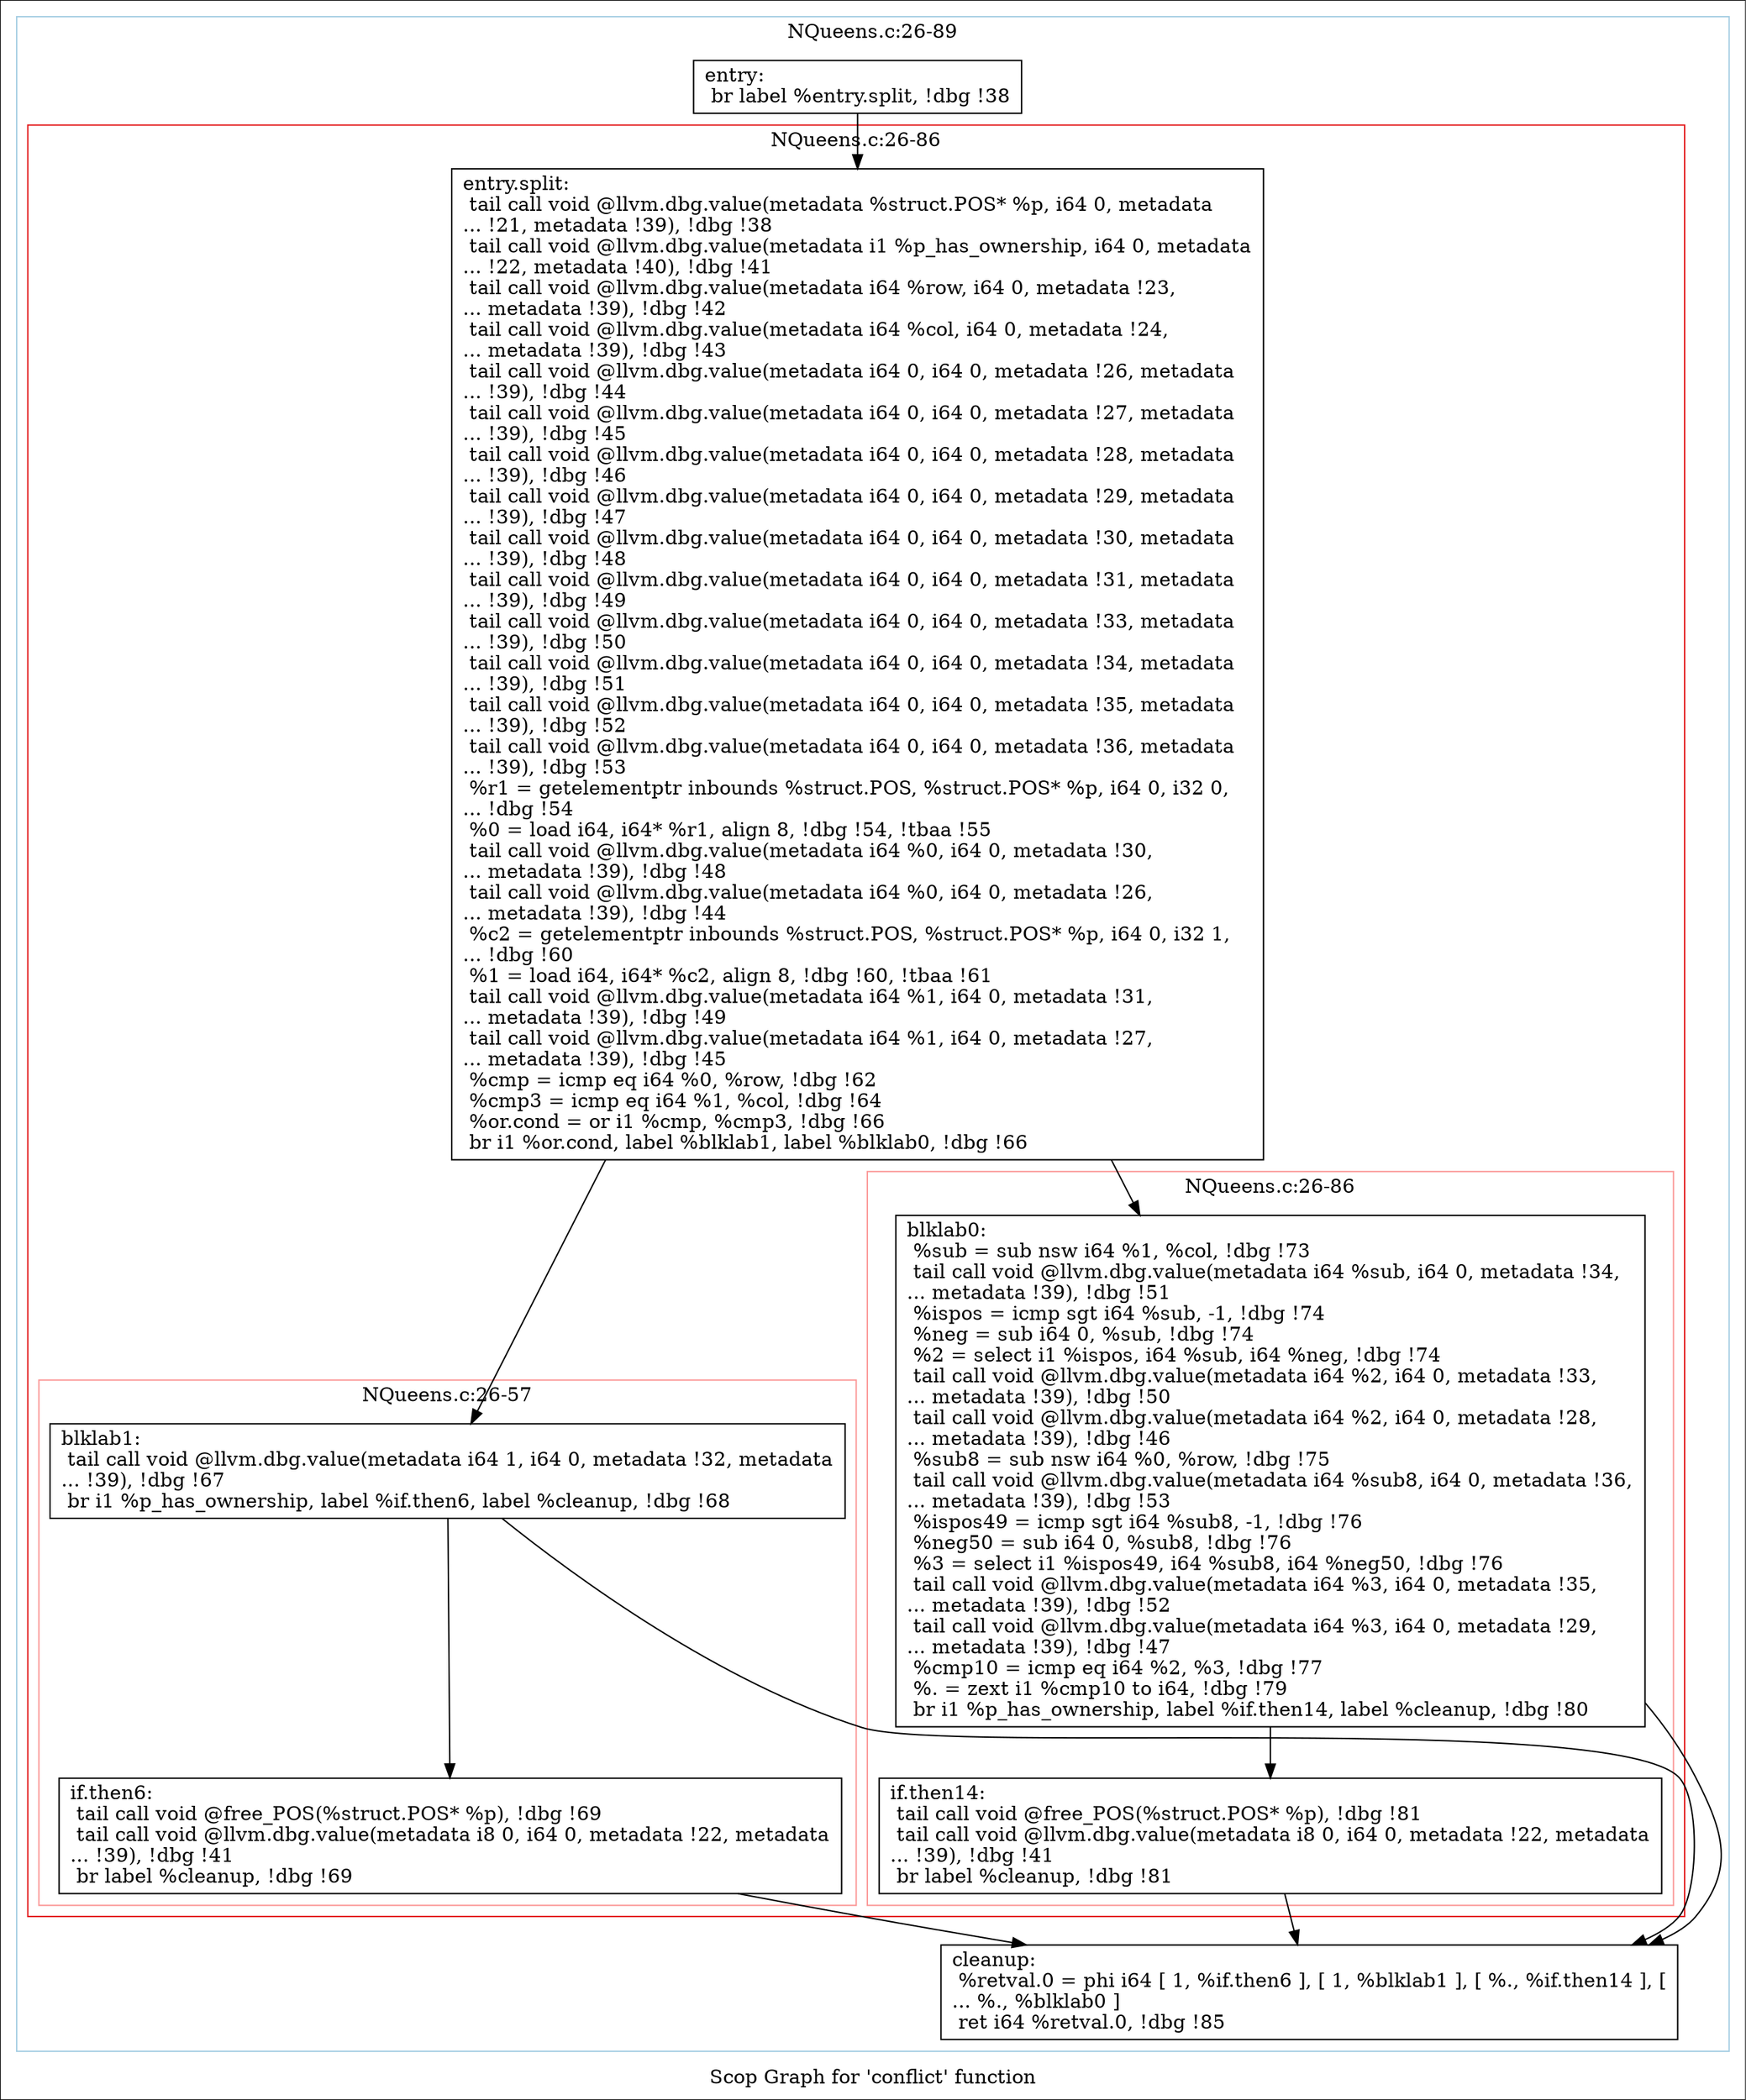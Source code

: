 digraph "Scop Graph for 'conflict' function" {
	label="Scop Graph for 'conflict' function";

	Node0xa96c780 [shape=record,label="{entry:\l  br label %entry.split, !dbg !38\l}"];
	Node0xa96c780 -> Node0xa9679a0;
	Node0xa9679a0 [shape=record,label="{entry.split:                                      \l  tail call void @llvm.dbg.value(metadata %struct.POS* %p, i64 0, metadata\l... !21, metadata !39), !dbg !38\l  tail call void @llvm.dbg.value(metadata i1 %p_has_ownership, i64 0, metadata\l... !22, metadata !40), !dbg !41\l  tail call void @llvm.dbg.value(metadata i64 %row, i64 0, metadata !23,\l... metadata !39), !dbg !42\l  tail call void @llvm.dbg.value(metadata i64 %col, i64 0, metadata !24,\l... metadata !39), !dbg !43\l  tail call void @llvm.dbg.value(metadata i64 0, i64 0, metadata !26, metadata\l... !39), !dbg !44\l  tail call void @llvm.dbg.value(metadata i64 0, i64 0, metadata !27, metadata\l... !39), !dbg !45\l  tail call void @llvm.dbg.value(metadata i64 0, i64 0, metadata !28, metadata\l... !39), !dbg !46\l  tail call void @llvm.dbg.value(metadata i64 0, i64 0, metadata !29, metadata\l... !39), !dbg !47\l  tail call void @llvm.dbg.value(metadata i64 0, i64 0, metadata !30, metadata\l... !39), !dbg !48\l  tail call void @llvm.dbg.value(metadata i64 0, i64 0, metadata !31, metadata\l... !39), !dbg !49\l  tail call void @llvm.dbg.value(metadata i64 0, i64 0, metadata !33, metadata\l... !39), !dbg !50\l  tail call void @llvm.dbg.value(metadata i64 0, i64 0, metadata !34, metadata\l... !39), !dbg !51\l  tail call void @llvm.dbg.value(metadata i64 0, i64 0, metadata !35, metadata\l... !39), !dbg !52\l  tail call void @llvm.dbg.value(metadata i64 0, i64 0, metadata !36, metadata\l... !39), !dbg !53\l  %r1 = getelementptr inbounds %struct.POS, %struct.POS* %p, i64 0, i32 0,\l... !dbg !54\l  %0 = load i64, i64* %r1, align 8, !dbg !54, !tbaa !55\l  tail call void @llvm.dbg.value(metadata i64 %0, i64 0, metadata !30,\l... metadata !39), !dbg !48\l  tail call void @llvm.dbg.value(metadata i64 %0, i64 0, metadata !26,\l... metadata !39), !dbg !44\l  %c2 = getelementptr inbounds %struct.POS, %struct.POS* %p, i64 0, i32 1,\l... !dbg !60\l  %1 = load i64, i64* %c2, align 8, !dbg !60, !tbaa !61\l  tail call void @llvm.dbg.value(metadata i64 %1, i64 0, metadata !31,\l... metadata !39), !dbg !49\l  tail call void @llvm.dbg.value(metadata i64 %1, i64 0, metadata !27,\l... metadata !39), !dbg !45\l  %cmp = icmp eq i64 %0, %row, !dbg !62\l  %cmp3 = icmp eq i64 %1, %col, !dbg !64\l  %or.cond = or i1 %cmp, %cmp3, !dbg !66\l  br i1 %or.cond, label %blklab1, label %blklab0, !dbg !66\l}"];
	Node0xa9679a0 -> Node0xa9317c0;
	Node0xa9679a0 -> Node0xa987670;
	Node0xa9317c0 [shape=record,label="{blklab1:                                          \l  tail call void @llvm.dbg.value(metadata i64 1, i64 0, metadata !32, metadata\l... !39), !dbg !67\l  br i1 %p_has_ownership, label %if.then6, label %cleanup, !dbg !68\l}"];
	Node0xa9317c0 -> Node0xa9513d0;
	Node0xa9317c0 -> Node0xa950340;
	Node0xa9513d0 [shape=record,label="{if.then6:                                         \l  tail call void @free_POS(%struct.POS* %p), !dbg !69\l  tail call void @llvm.dbg.value(metadata i8 0, i64 0, metadata !22, metadata\l... !39), !dbg !41\l  br label %cleanup, !dbg !69\l}"];
	Node0xa9513d0 -> Node0xa950340;
	Node0xa950340 [shape=record,label="{cleanup:                                          \l  %retval.0 = phi i64 [ 1, %if.then6 ], [ 1, %blklab1 ], [ %., %if.then14 ], [\l... %., %blklab0 ]\l  ret i64 %retval.0, !dbg !85\l}"];
	Node0xa987670 [shape=record,label="{blklab0:                                          \l  %sub = sub nsw i64 %1, %col, !dbg !73\l  tail call void @llvm.dbg.value(metadata i64 %sub, i64 0, metadata !34,\l... metadata !39), !dbg !51\l  %ispos = icmp sgt i64 %sub, -1, !dbg !74\l  %neg = sub i64 0, %sub, !dbg !74\l  %2 = select i1 %ispos, i64 %sub, i64 %neg, !dbg !74\l  tail call void @llvm.dbg.value(metadata i64 %2, i64 0, metadata !33,\l... metadata !39), !dbg !50\l  tail call void @llvm.dbg.value(metadata i64 %2, i64 0, metadata !28,\l... metadata !39), !dbg !46\l  %sub8 = sub nsw i64 %0, %row, !dbg !75\l  tail call void @llvm.dbg.value(metadata i64 %sub8, i64 0, metadata !36,\l... metadata !39), !dbg !53\l  %ispos49 = icmp sgt i64 %sub8, -1, !dbg !76\l  %neg50 = sub i64 0, %sub8, !dbg !76\l  %3 = select i1 %ispos49, i64 %sub8, i64 %neg50, !dbg !76\l  tail call void @llvm.dbg.value(metadata i64 %3, i64 0, metadata !35,\l... metadata !39), !dbg !52\l  tail call void @llvm.dbg.value(metadata i64 %3, i64 0, metadata !29,\l... metadata !39), !dbg !47\l  %cmp10 = icmp eq i64 %2, %3, !dbg !77\l  %. = zext i1 %cmp10 to i64, !dbg !79\l  br i1 %p_has_ownership, label %if.then14, label %cleanup, !dbg !80\l}"];
	Node0xa987670 -> Node0xa983960;
	Node0xa987670 -> Node0xa950340;
	Node0xa983960 [shape=record,label="{if.then14:                                        \l  tail call void @free_POS(%struct.POS* %p), !dbg !81\l  tail call void @llvm.dbg.value(metadata i8 0, i64 0, metadata !22, metadata\l... !39), !dbg !41\l  br label %cleanup, !dbg !81\l}"];
	Node0xa983960 -> Node0xa950340;
	colorscheme = "paired12"
        subgraph cluster_0xa96a7c0 {
          label = "NQueens.c:26-89
";
          style = solid;
          color = 1
          subgraph cluster_0xa93fdf0 {
            label = "NQueens.c:26-86
";
            style = solid;
            color = 6
            subgraph cluster_0xa951280 {
              label = "NQueens.c:26-57
";
              style = solid;
              color = 5
              Node0xa9317c0;
              Node0xa9513d0;
            }
            subgraph cluster_0xa9749f0 {
              label = "NQueens.c:26-86
";
              style = solid;
              color = 5
              Node0xa987670;
              Node0xa983960;
            }
            Node0xa9679a0;
          }
          Node0xa96c780;
          Node0xa950340;
        }
}
